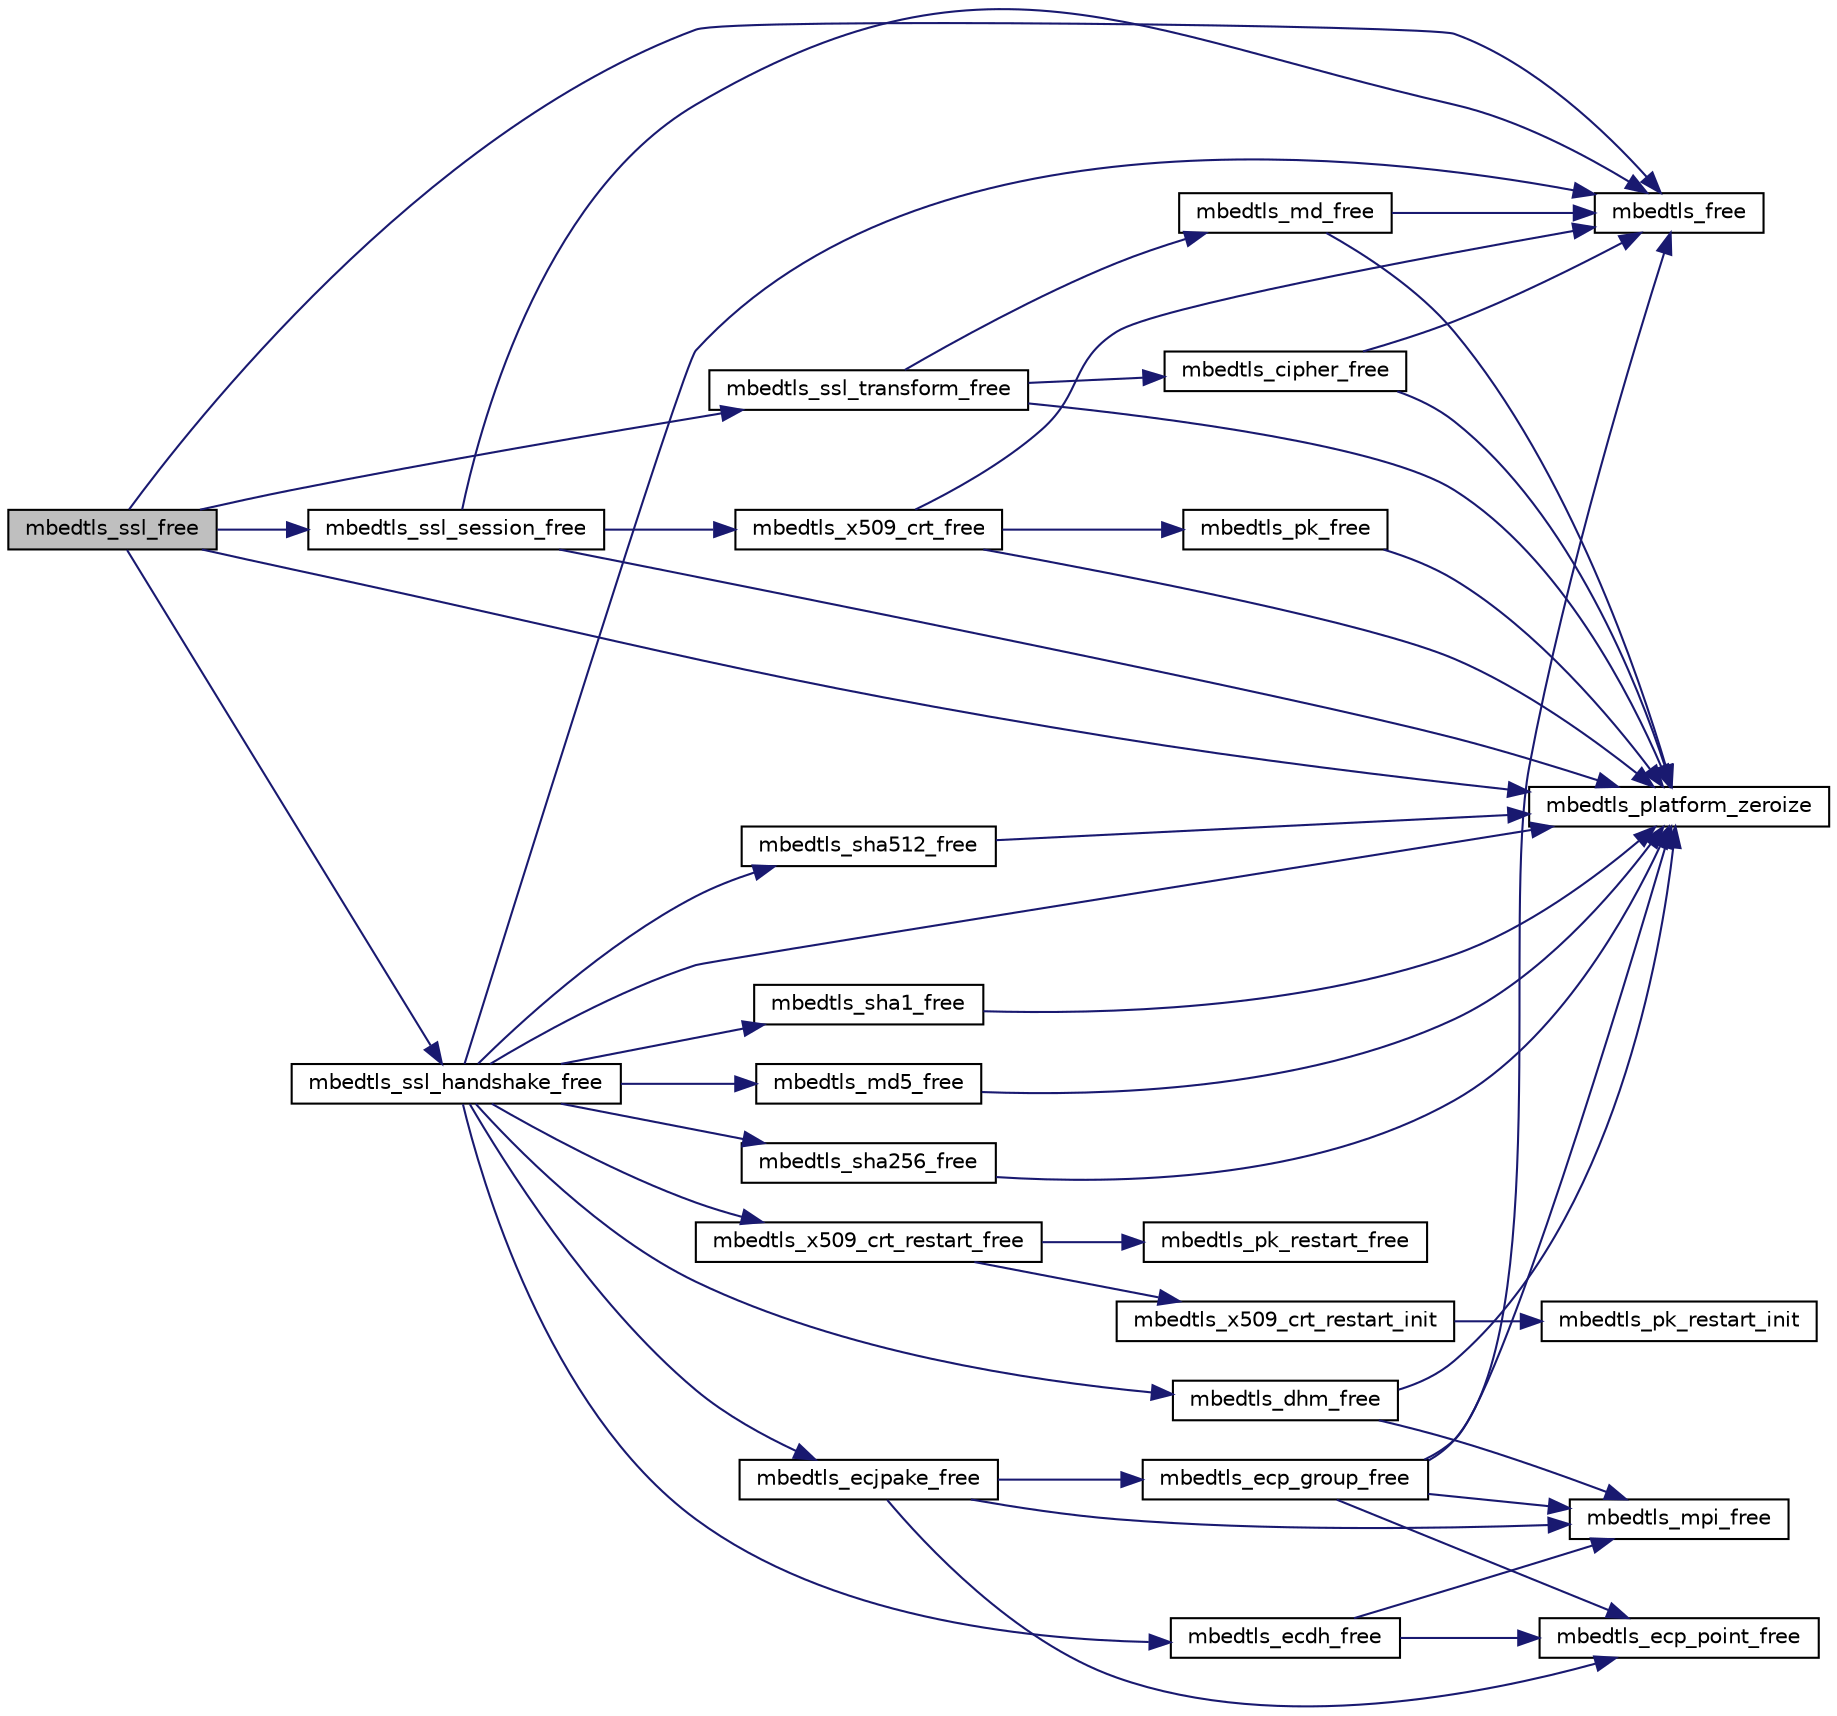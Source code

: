 digraph "mbedtls_ssl_free"
{
 // LATEX_PDF_SIZE
  edge [fontname="Helvetica",fontsize="10",labelfontname="Helvetica",labelfontsize="10"];
  node [fontname="Helvetica",fontsize="10",shape=record];
  rankdir="LR";
  Node1 [label="mbedtls_ssl_free",height=0.2,width=0.4,color="black", fillcolor="grey75", style="filled", fontcolor="black",tooltip="Free referenced items in an SSL context and clear memory."];
  Node1 -> Node2 [color="midnightblue",fontsize="10",style="solid",fontname="Helvetica"];
  Node2 [label="mbedtls_free",height=0.2,width=0.4,color="black", fillcolor="white", style="filled",URL="$dc/d3f/platform_8c.html#a5aeffbc9179142d77ef35d3266d5fc4d",tooltip=" "];
  Node1 -> Node3 [color="midnightblue",fontsize="10",style="solid",fontname="Helvetica"];
  Node3 [label="mbedtls_platform_zeroize",height=0.2,width=0.4,color="black", fillcolor="white", style="filled",URL="$dd/dde/platform__util_8c.html#aa4e36b2c1c58d8ad89e1e11b6ebea2d9",tooltip="Securely zeroize a buffer."];
  Node1 -> Node4 [color="midnightblue",fontsize="10",style="solid",fontname="Helvetica"];
  Node4 [label="mbedtls_ssl_handshake_free",height=0.2,width=0.4,color="black", fillcolor="white", style="filled",URL="$d4/df9/ssl__tls_8c.html#a15fc29ce95f7f0f0f5f9571ddb38ea9e",tooltip="Free referenced items in an SSL handshake context and clear memory."];
  Node4 -> Node5 [color="midnightblue",fontsize="10",style="solid",fontname="Helvetica"];
  Node5 [label="mbedtls_dhm_free",height=0.2,width=0.4,color="black", fillcolor="white", style="filled",URL="$d3/d16/dhm_8c.html#a092d039d88063538f67aaf9cf45d1d30",tooltip="This function frees and clears the components of a DHM context."];
  Node5 -> Node6 [color="midnightblue",fontsize="10",style="solid",fontname="Helvetica"];
  Node6 [label="mbedtls_mpi_free",height=0.2,width=0.4,color="black", fillcolor="white", style="filled",URL="$d1/dcc/bignum_8c.html#abffd5d8382cb86c089a1ef2bebb90f9f",tooltip="This function frees the components of an MPI context."];
  Node5 -> Node3 [color="midnightblue",fontsize="10",style="solid",fontname="Helvetica"];
  Node4 -> Node7 [color="midnightblue",fontsize="10",style="solid",fontname="Helvetica"];
  Node7 [label="mbedtls_ecdh_free",height=0.2,width=0.4,color="black", fillcolor="white", style="filled",URL="$d0/dc9/ecdh_8c.html#a89cc40dc92fbbaf0275ea9a6184a5e71",tooltip="This function frees a context."];
  Node7 -> Node8 [color="midnightblue",fontsize="10",style="solid",fontname="Helvetica"];
  Node8 [label="mbedtls_ecp_point_free",height=0.2,width=0.4,color="black", fillcolor="white", style="filled",URL="$d4/d4d/ecp_8c.html#a87004f74814cc59a9ef757aea444098d",tooltip="This function frees the components of a point."];
  Node7 -> Node6 [color="midnightblue",fontsize="10",style="solid",fontname="Helvetica"];
  Node4 -> Node9 [color="midnightblue",fontsize="10",style="solid",fontname="Helvetica"];
  Node9 [label="mbedtls_ecjpake_free",height=0.2,width=0.4,color="black", fillcolor="white", style="filled",URL="$db/df7/ecjpake_8c.html#af962a58646228b3a80a4c27ac344d3cb",tooltip="This clears an ECJPAKE context and frees any embedded data structure."];
  Node9 -> Node10 [color="midnightblue",fontsize="10",style="solid",fontname="Helvetica"];
  Node10 [label="mbedtls_ecp_group_free",height=0.2,width=0.4,color="black", fillcolor="white", style="filled",URL="$d4/d4d/ecp_8c.html#a97b130596caa2844282181082f66cb90",tooltip="This function frees the components of an ECP group."];
  Node10 -> Node8 [color="midnightblue",fontsize="10",style="solid",fontname="Helvetica"];
  Node10 -> Node2 [color="midnightblue",fontsize="10",style="solid",fontname="Helvetica"];
  Node10 -> Node6 [color="midnightblue",fontsize="10",style="solid",fontname="Helvetica"];
  Node10 -> Node3 [color="midnightblue",fontsize="10",style="solid",fontname="Helvetica"];
  Node9 -> Node8 [color="midnightblue",fontsize="10",style="solid",fontname="Helvetica"];
  Node9 -> Node6 [color="midnightblue",fontsize="10",style="solid",fontname="Helvetica"];
  Node4 -> Node2 [color="midnightblue",fontsize="10",style="solid",fontname="Helvetica"];
  Node4 -> Node11 [color="midnightblue",fontsize="10",style="solid",fontname="Helvetica"];
  Node11 [label="mbedtls_md5_free",height=0.2,width=0.4,color="black", fillcolor="white", style="filled",URL="$d7/d6c/md5_8c.html#a6cb8881e3dc6179228b69437ccd00451",tooltip="Clear MD5 context."];
  Node11 -> Node3 [color="midnightblue",fontsize="10",style="solid",fontname="Helvetica"];
  Node4 -> Node3 [color="midnightblue",fontsize="10",style="solid",fontname="Helvetica"];
  Node4 -> Node12 [color="midnightblue",fontsize="10",style="solid",fontname="Helvetica"];
  Node12 [label="mbedtls_sha1_free",height=0.2,width=0.4,color="black", fillcolor="white", style="filled",URL="$d2/d24/sha1_8c.html#a126091a4e884966454dca38c97770a24",tooltip="This function clears a SHA-1 context."];
  Node12 -> Node3 [color="midnightblue",fontsize="10",style="solid",fontname="Helvetica"];
  Node4 -> Node13 [color="midnightblue",fontsize="10",style="solid",fontname="Helvetica"];
  Node13 [label="mbedtls_sha256_free",height=0.2,width=0.4,color="black", fillcolor="white", style="filled",URL="$da/d01/sha256_8c.html#a6b9b9823b990de9685820fe59f1d9e1d",tooltip="This function clears a SHA-256 context."];
  Node13 -> Node3 [color="midnightblue",fontsize="10",style="solid",fontname="Helvetica"];
  Node4 -> Node14 [color="midnightblue",fontsize="10",style="solid",fontname="Helvetica"];
  Node14 [label="mbedtls_sha512_free",height=0.2,width=0.4,color="black", fillcolor="white", style="filled",URL="$df/dd2/sha512_8c.html#a63c673fa54cb703372fef5df4db02d28",tooltip="This function clears a SHA-512 context."];
  Node14 -> Node3 [color="midnightblue",fontsize="10",style="solid",fontname="Helvetica"];
  Node4 -> Node15 [color="midnightblue",fontsize="10",style="solid",fontname="Helvetica"];
  Node15 [label="mbedtls_x509_crt_restart_free",height=0.2,width=0.4,color="black", fillcolor="white", style="filled",URL="$da/dc4/group__x509__module.html#ga00307f4443ed3e4dc7a1a330790f45d8",tooltip="Free the components of a restart context."];
  Node15 -> Node16 [color="midnightblue",fontsize="10",style="solid",fontname="Helvetica"];
  Node16 [label="mbedtls_pk_restart_free",height=0.2,width=0.4,color="black", fillcolor="white", style="filled",URL="$db/dbd/pk_8c.html#ab82d0dc78b3262f16087fa4814eeca9c",tooltip="Free the components of a restart context."];
  Node15 -> Node17 [color="midnightblue",fontsize="10",style="solid",fontname="Helvetica"];
  Node17 [label="mbedtls_x509_crt_restart_init",height=0.2,width=0.4,color="black", fillcolor="white", style="filled",URL="$da/dc4/group__x509__module.html#ga428fd958e44acf6063a925bf95f0a8a2",tooltip="Initialize a restart context."];
  Node17 -> Node18 [color="midnightblue",fontsize="10",style="solid",fontname="Helvetica"];
  Node18 [label="mbedtls_pk_restart_init",height=0.2,width=0.4,color="black", fillcolor="white", style="filled",URL="$db/dbd/pk_8c.html#a68035977bd3664838529bcc0ad95e059",tooltip="Initialize a restart context."];
  Node1 -> Node19 [color="midnightblue",fontsize="10",style="solid",fontname="Helvetica"];
  Node19 [label="mbedtls_ssl_session_free",height=0.2,width=0.4,color="black", fillcolor="white", style="filled",URL="$d4/df9/ssl__tls_8c.html#ac085defe1a02ab784a0a2fb201bcc741",tooltip="Free referenced items in an SSL session including the peer certificate and clear memory."];
  Node19 -> Node2 [color="midnightblue",fontsize="10",style="solid",fontname="Helvetica"];
  Node19 -> Node3 [color="midnightblue",fontsize="10",style="solid",fontname="Helvetica"];
  Node19 -> Node20 [color="midnightblue",fontsize="10",style="solid",fontname="Helvetica"];
  Node20 [label="mbedtls_x509_crt_free",height=0.2,width=0.4,color="black", fillcolor="white", style="filled",URL="$da/dc4/group__x509__module.html#gab33c1e4e20bea7ce536119f54a113c6b",tooltip="Unallocate all certificate data."];
  Node20 -> Node2 [color="midnightblue",fontsize="10",style="solid",fontname="Helvetica"];
  Node20 -> Node21 [color="midnightblue",fontsize="10",style="solid",fontname="Helvetica"];
  Node21 [label="mbedtls_pk_free",height=0.2,width=0.4,color="black", fillcolor="white", style="filled",URL="$db/dbd/pk_8c.html#ac6a9786d96abfd73c4dff6814238feb9",tooltip="Free the components of a mbedtls_pk_context."];
  Node21 -> Node3 [color="midnightblue",fontsize="10",style="solid",fontname="Helvetica"];
  Node20 -> Node3 [color="midnightblue",fontsize="10",style="solid",fontname="Helvetica"];
  Node1 -> Node22 [color="midnightblue",fontsize="10",style="solid",fontname="Helvetica"];
  Node22 [label="mbedtls_ssl_transform_free",height=0.2,width=0.4,color="black", fillcolor="white", style="filled",URL="$d4/df9/ssl__tls_8c.html#a2d2364679f41031b1c26ef50731e76fb",tooltip="Free referenced items in an SSL transform context and clear memory."];
  Node22 -> Node23 [color="midnightblue",fontsize="10",style="solid",fontname="Helvetica"];
  Node23 [label="mbedtls_cipher_free",height=0.2,width=0.4,color="black", fillcolor="white", style="filled",URL="$dd/d8f/cipher_8c.html#a903c4146b471207690988584b83854a9",tooltip="This function frees and clears the cipher-specific context of ctx. Freeing ctx itself remains the res..."];
  Node23 -> Node2 [color="midnightblue",fontsize="10",style="solid",fontname="Helvetica"];
  Node23 -> Node3 [color="midnightblue",fontsize="10",style="solid",fontname="Helvetica"];
  Node22 -> Node24 [color="midnightblue",fontsize="10",style="solid",fontname="Helvetica"];
  Node24 [label="mbedtls_md_free",height=0.2,width=0.4,color="black", fillcolor="white", style="filled",URL="$d1/d7e/md_8c.html#af3248ddb6ad05035292fa92ac4af2587",tooltip="This function clears the internal structure of ctx and frees any embedded internal structure,..."];
  Node24 -> Node2 [color="midnightblue",fontsize="10",style="solid",fontname="Helvetica"];
  Node24 -> Node3 [color="midnightblue",fontsize="10",style="solid",fontname="Helvetica"];
  Node22 -> Node3 [color="midnightblue",fontsize="10",style="solid",fontname="Helvetica"];
}
